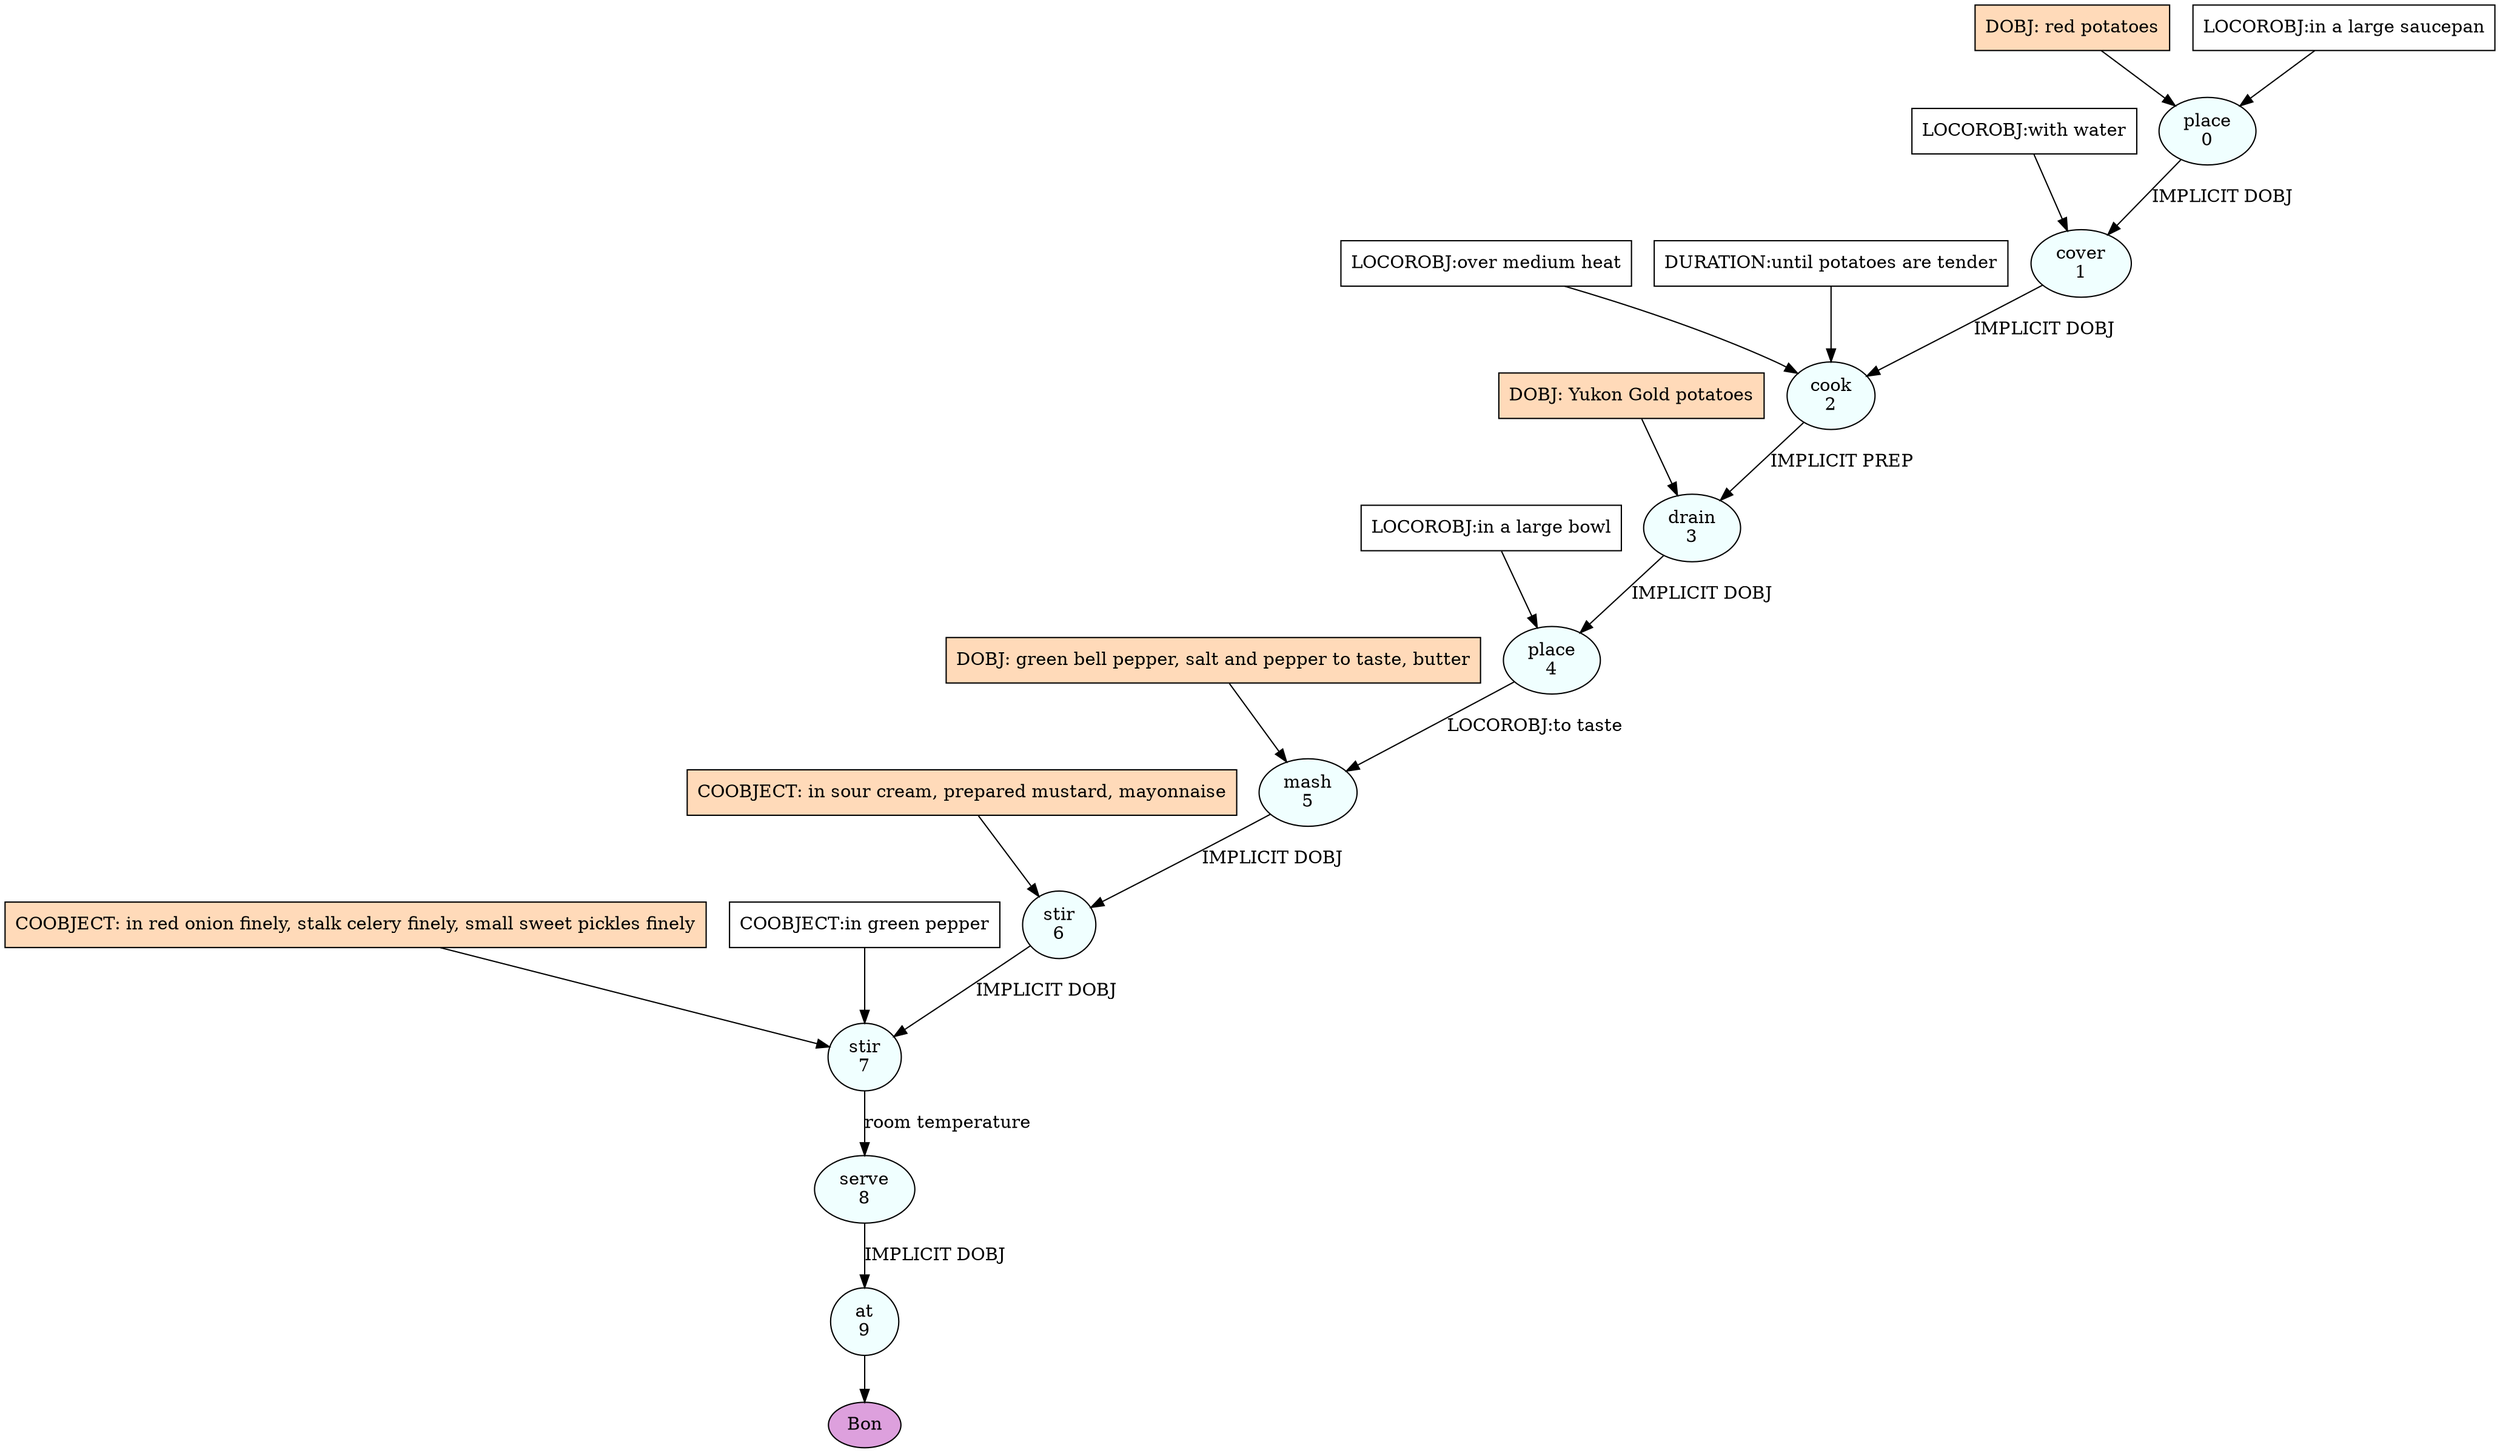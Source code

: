 digraph recipe {
E0[label="place
0", shape=oval, style=filled, fillcolor=azure]
E1[label="cover
1", shape=oval, style=filled, fillcolor=azure]
E2[label="cook
2", shape=oval, style=filled, fillcolor=azure]
E3[label="drain
3", shape=oval, style=filled, fillcolor=azure]
E4[label="place
4", shape=oval, style=filled, fillcolor=azure]
E5[label="mash
5", shape=oval, style=filled, fillcolor=azure]
E6[label="stir
6", shape=oval, style=filled, fillcolor=azure]
E7[label="stir
7", shape=oval, style=filled, fillcolor=azure]
E8[label="serve
8", shape=oval, style=filled, fillcolor=azure]
E9[label="at
9", shape=oval, style=filled, fillcolor=azure]
D0[label="DOBJ: red potatoes", shape=box, style=filled, fillcolor=peachpuff]
D0 -> E0
P0_0[label="LOCOROBJ:in a large saucepan", shape=box, style=filled, fillcolor=white]
P0_0 -> E0
E0 -> E1 [label="IMPLICIT DOBJ"]
P1_0_0[label="LOCOROBJ:with water", shape=box, style=filled, fillcolor=white]
P1_0_0 -> E1
E1 -> E2 [label="IMPLICIT DOBJ"]
P2_0_0[label="LOCOROBJ:over medium heat", shape=box, style=filled, fillcolor=white]
P2_0_0 -> E2
P2_1_0[label="DURATION:until potatoes are tender", shape=box, style=filled, fillcolor=white]
P2_1_0 -> E2
D3_ing[label="DOBJ: Yukon Gold potatoes", shape=box, style=filled, fillcolor=peachpuff]
D3_ing -> E3
E2 -> E3 [label="IMPLICIT PREP"]
E3 -> E4 [label="IMPLICIT DOBJ"]
P4_0_0[label="LOCOROBJ:in a large bowl", shape=box, style=filled, fillcolor=white]
P4_0_0 -> E4
D5_ing[label="DOBJ: green bell pepper, salt and pepper to taste, butter", shape=box, style=filled, fillcolor=peachpuff]
D5_ing -> E5
E4 -> E5 [label="LOCOROBJ:to taste"]
E5 -> E6 [label="IMPLICIT DOBJ"]
P6_0_ing[label="COOBJECT: in sour cream, prepared mustard, mayonnaise", shape=box, style=filled, fillcolor=peachpuff]
P6_0_ing -> E6
E6 -> E7 [label="IMPLICIT DOBJ"]
P7_0_ing[label="COOBJECT: in red onion finely, stalk celery finely, small sweet pickles finely", shape=box, style=filled, fillcolor=peachpuff]
P7_0_ing -> E7
P7_0_0[label="COOBJECT:in green pepper", shape=box, style=filled, fillcolor=white]
P7_0_0 -> E7
E7 -> E8 [label="room temperature"]
E8 -> E9 [label="IMPLICIT DOBJ"]
EOR[label="Bon", shape=oval, style=filled, fillcolor=plum]
E9 -> EOR
}
